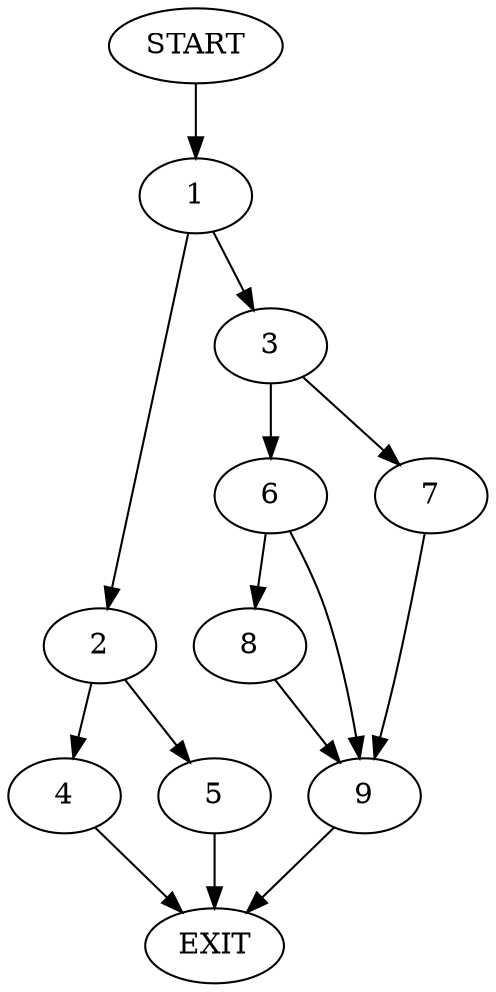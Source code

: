 digraph {
0 [label="START"]
10 [label="EXIT"]
0 -> 1
1 -> 2
1 -> 3
2 -> 4
2 -> 5
3 -> 6
3 -> 7
4 -> 10
5 -> 10
6 -> 8
6 -> 9
7 -> 9
8 -> 9
9 -> 10
}
